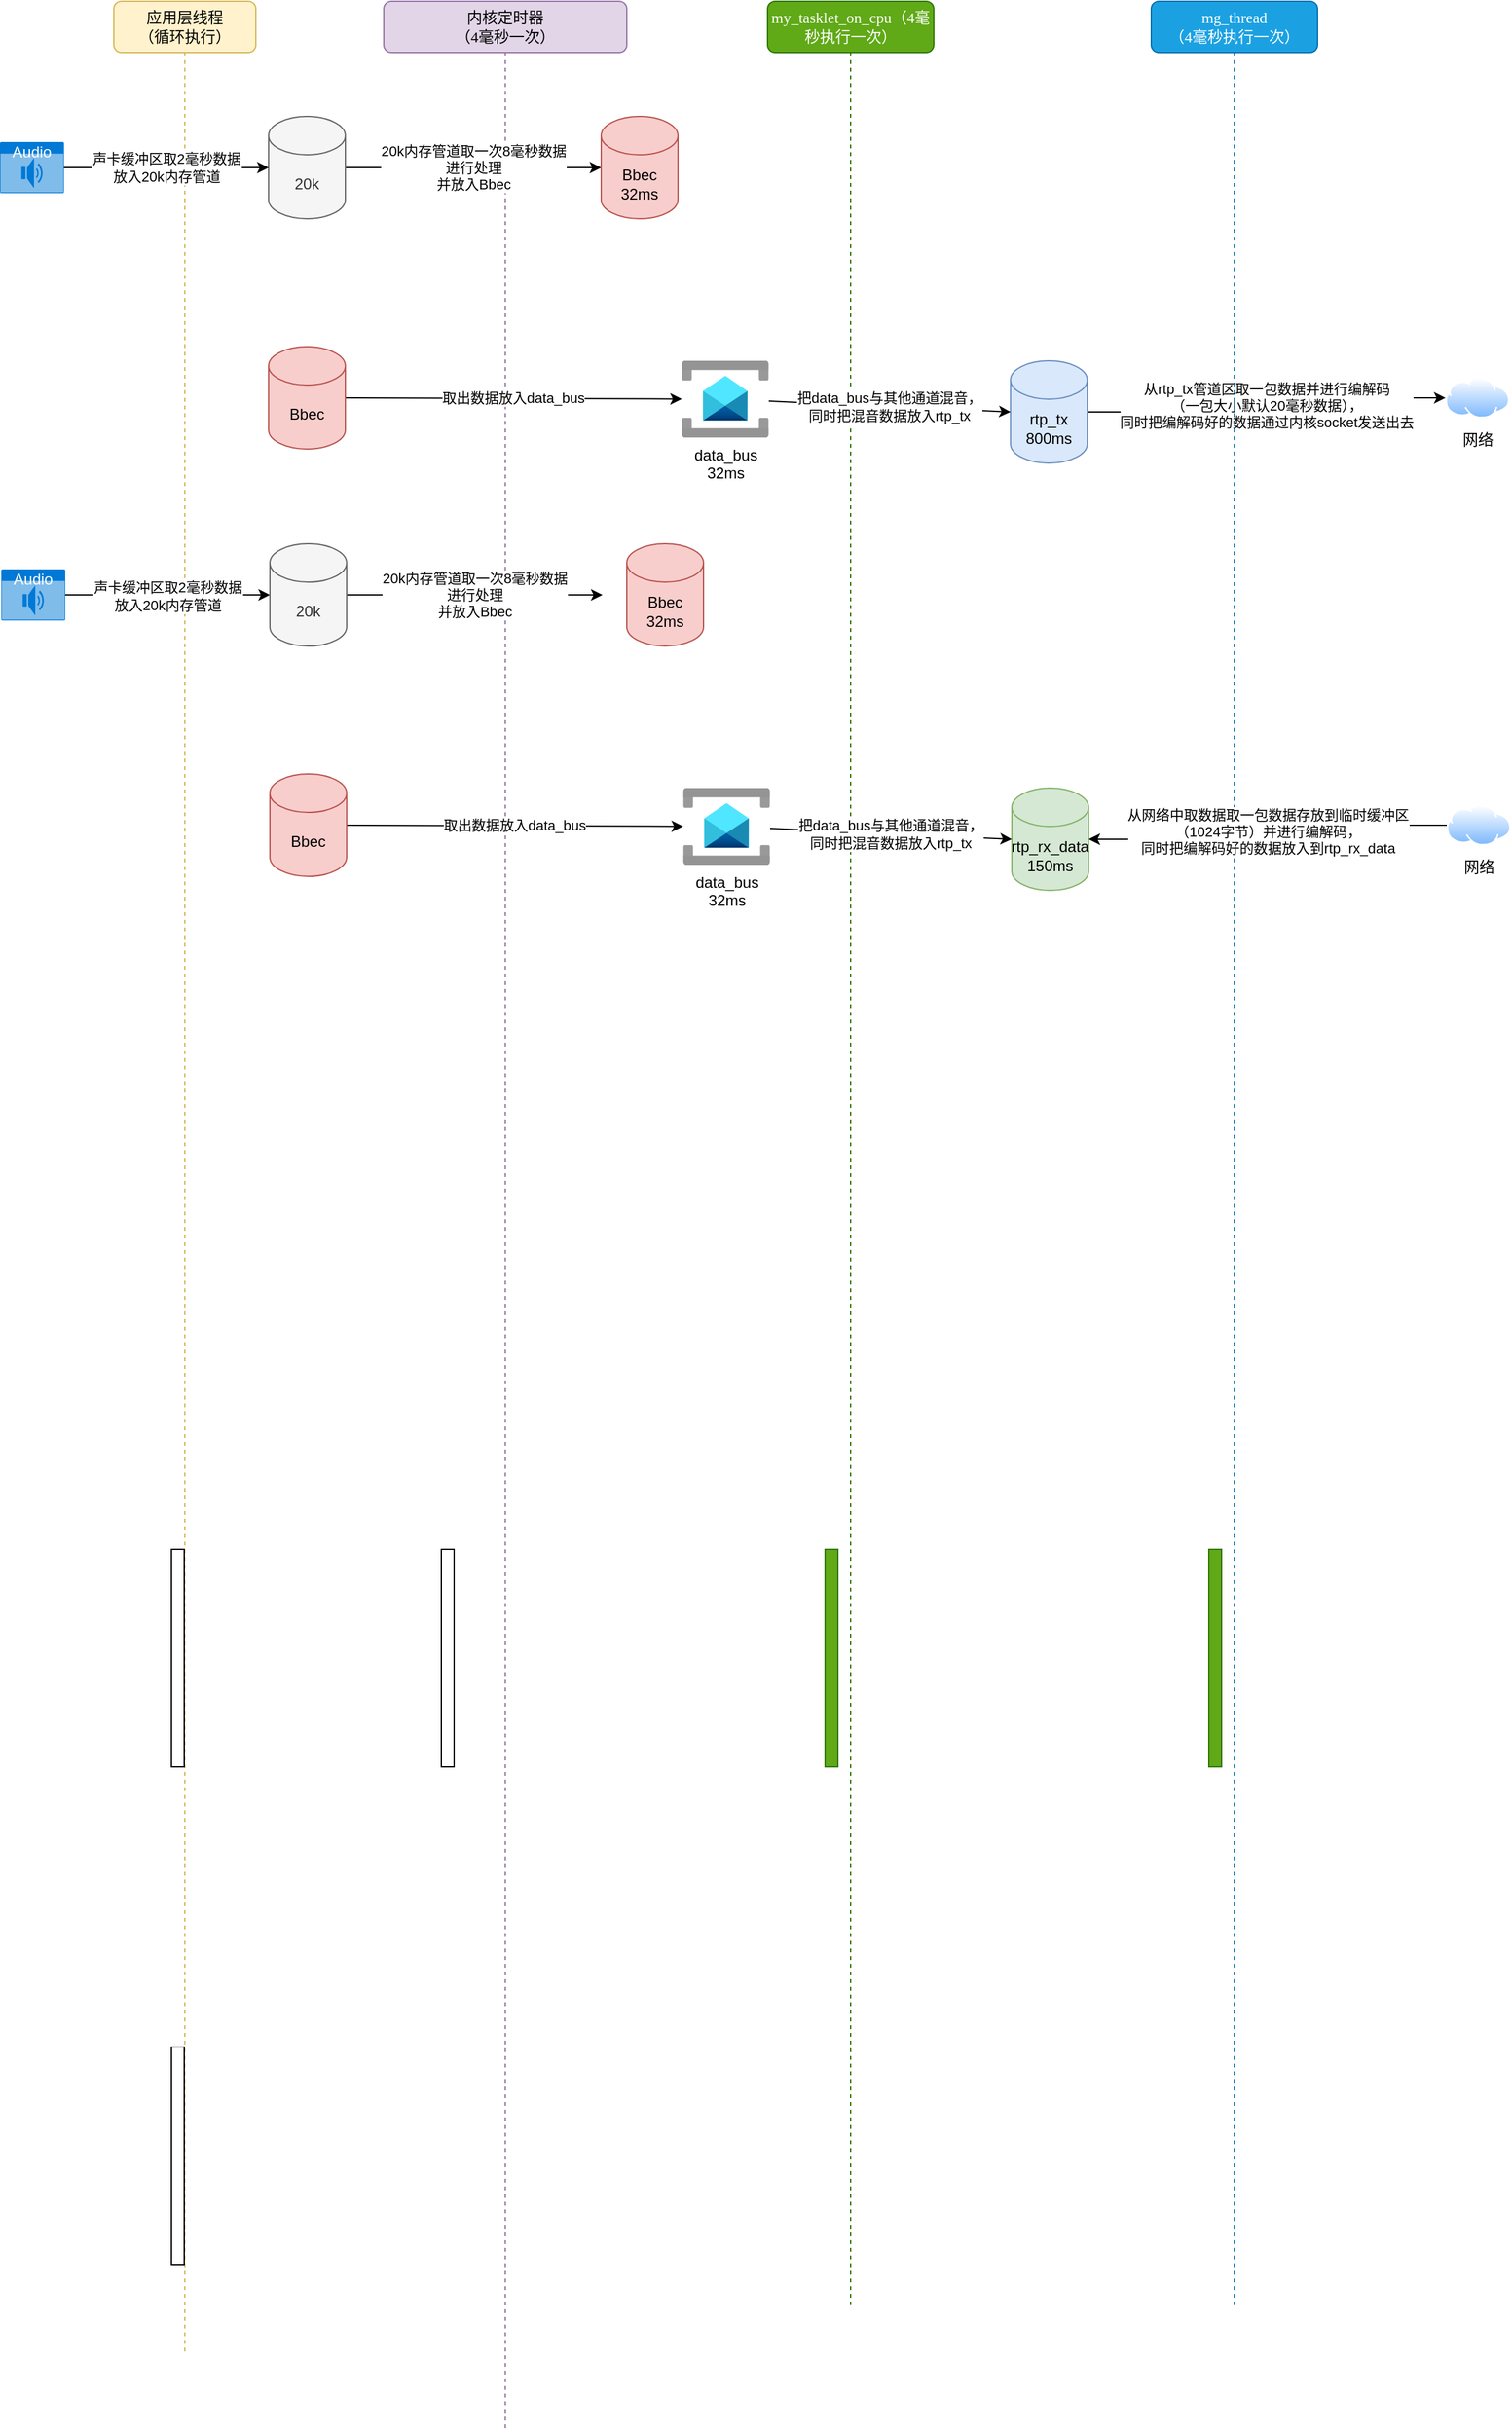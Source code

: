 <mxfile version="22.1.16" type="github">
  <diagram id="prtHgNgQTEPvFCAcTncT" name="Page-1">
    <mxGraphModel dx="1961" dy="614" grid="1" gridSize="10" guides="1" tooltips="1" connect="1" arrows="1" fold="1" page="1" pageScale="1" pageWidth="827" pageHeight="1169" math="0" shadow="0">
      <root>
        <mxCell id="0" />
        <mxCell id="1" parent="0" />
        <mxCell id="3F7YWCVPEz-Y0Zp0MN9f-1" value="应用层线程&lt;br&gt;（循环执行）" style="shape=umlLifeline;perimeter=lifelinePerimeter;whiteSpace=wrap;html=1;container=1;collapsible=0;recursiveResize=0;outlineConnect=0;rounded=1;shadow=0;comic=0;labelBackgroundColor=none;strokeWidth=1;fontFamily=Verdana;fontSize=12;align=center;fillColor=#fff2cc;strokeColor=#d6b656;" vertex="1" parent="1">
          <mxGeometry x="-61" y="80" width="111" height="1840" as="geometry" />
        </mxCell>
        <mxCell id="3F7YWCVPEz-Y0Zp0MN9f-3" value="" style="html=1;points=[];perimeter=orthogonalPerimeter;rounded=0;shadow=0;comic=0;labelBackgroundColor=none;strokeWidth=1;fontFamily=Verdana;fontSize=12;align=center;" vertex="1" parent="3F7YWCVPEz-Y0Zp0MN9f-1">
          <mxGeometry x="45" y="1210" width="10" height="170" as="geometry" />
        </mxCell>
        <mxCell id="3F7YWCVPEz-Y0Zp0MN9f-5" value="" style="html=1;points=[];perimeter=orthogonalPerimeter;rounded=0;shadow=0;comic=0;labelBackgroundColor=none;strokeWidth=1;fontFamily=Verdana;fontSize=12;align=center;" vertex="1" parent="3F7YWCVPEz-Y0Zp0MN9f-1">
          <mxGeometry x="45" y="1599" width="10" height="170" as="geometry" />
        </mxCell>
        <mxCell id="3F7YWCVPEz-Y0Zp0MN9f-7" value="Audio" style="html=1;whiteSpace=wrap;strokeColor=none;fillColor=#0079D6;labelPosition=center;verticalLabelPosition=middle;verticalAlign=top;align=center;fontSize=12;outlineConnect=0;spacingTop=-6;fontColor=#FFFFFF;sketch=0;shape=mxgraph.sitemap.audio;" vertex="1" parent="1">
          <mxGeometry x="-150" y="190" width="50" height="40" as="geometry" />
        </mxCell>
        <mxCell id="3F7YWCVPEz-Y0Zp0MN9f-9" value="内核定时器&lt;br&gt;（4毫秒一次）" style="shape=umlLifeline;perimeter=lifelinePerimeter;whiteSpace=wrap;html=1;container=1;collapsible=0;recursiveResize=0;outlineConnect=0;rounded=1;shadow=0;comic=0;labelBackgroundColor=none;strokeWidth=1;fontFamily=Verdana;fontSize=12;align=center;fillColor=#e1d5e7;strokeColor=#9673a6;" vertex="1" parent="1">
          <mxGeometry x="150" y="80" width="190" height="1900" as="geometry" />
        </mxCell>
        <mxCell id="3F7YWCVPEz-Y0Zp0MN9f-11" value="" style="html=1;points=[];perimeter=orthogonalPerimeter;rounded=0;shadow=0;comic=0;labelBackgroundColor=none;strokeWidth=1;fontFamily=Verdana;fontSize=12;align=center;" vertex="1" parent="3F7YWCVPEz-Y0Zp0MN9f-9">
          <mxGeometry x="45" y="1210" width="10" height="170" as="geometry" />
        </mxCell>
        <mxCell id="3F7YWCVPEz-Y0Zp0MN9f-16" value="20k内存管道取一次8毫秒数据&lt;br&gt;进行处理&lt;br&gt;并放入Bbec" style="edgeStyle=orthogonalEdgeStyle;rounded=0;orthogonalLoop=1;jettySize=auto;html=1;" edge="1" parent="1" source="3F7YWCVPEz-Y0Zp0MN9f-13" target="3F7YWCVPEz-Y0Zp0MN9f-15">
          <mxGeometry relative="1" as="geometry">
            <mxPoint as="offset" />
          </mxGeometry>
        </mxCell>
        <mxCell id="3F7YWCVPEz-Y0Zp0MN9f-13" value="20k" style="shape=cylinder3;whiteSpace=wrap;html=1;boundedLbl=1;backgroundOutline=1;size=15;fillColor=#f5f5f5;fontColor=#333333;strokeColor=#666666;" vertex="1" parent="1">
          <mxGeometry x="60" y="170" width="60" height="80" as="geometry" />
        </mxCell>
        <mxCell id="3F7YWCVPEz-Y0Zp0MN9f-31" value="取出数据放入data_bus" style="rounded=0;orthogonalLoop=1;jettySize=auto;html=1;exitX=1;exitY=0.5;exitDx=0;exitDy=0;exitPerimeter=0;" edge="1" parent="1" source="3F7YWCVPEz-Y0Zp0MN9f-35" target="3F7YWCVPEz-Y0Zp0MN9f-40">
          <mxGeometry x="-0.001" relative="1" as="geometry">
            <mxPoint x="330" y="410.429" as="targetPoint" />
            <mxPoint as="offset" />
          </mxGeometry>
        </mxCell>
        <mxCell id="3F7YWCVPEz-Y0Zp0MN9f-15" value="Bbec&lt;br&gt;32ms" style="shape=cylinder3;whiteSpace=wrap;html=1;boundedLbl=1;backgroundOutline=1;size=15;fillColor=#f8cecc;strokeColor=#b85450;" vertex="1" parent="1">
          <mxGeometry x="320" y="170" width="60" height="80" as="geometry" />
        </mxCell>
        <mxCell id="3F7YWCVPEz-Y0Zp0MN9f-19" value="声卡缓冲区取2毫秒数据&lt;br&gt;放入20k内存管道" style="edgeStyle=orthogonalEdgeStyle;rounded=0;orthogonalLoop=1;jettySize=auto;html=1;entryX=0;entryY=0.5;entryDx=0;entryDy=0;entryPerimeter=0;" edge="1" parent="1" source="3F7YWCVPEz-Y0Zp0MN9f-7" target="3F7YWCVPEz-Y0Zp0MN9f-13">
          <mxGeometry relative="1" as="geometry" />
        </mxCell>
        <mxCell id="3F7YWCVPEz-Y0Zp0MN9f-27" value="my_tasklet_on_cpu（4毫秒执行一次）" style="shape=umlLifeline;perimeter=lifelinePerimeter;whiteSpace=wrap;html=1;container=1;collapsible=0;recursiveResize=0;outlineConnect=0;rounded=1;shadow=0;comic=0;labelBackgroundColor=none;strokeWidth=1;fontFamily=Verdana;fontSize=12;align=center;fillColor=#60a917;strokeColor=#2D7600;fontColor=#ffffff;" vertex="1" parent="1">
          <mxGeometry x="450" y="80" width="130" height="1800" as="geometry" />
        </mxCell>
        <mxCell id="3F7YWCVPEz-Y0Zp0MN9f-29" value="" style="html=1;points=[];perimeter=orthogonalPerimeter;rounded=0;shadow=0;comic=0;labelBackgroundColor=none;strokeWidth=1;fontFamily=Verdana;fontSize=12;align=center;fillColor=#60a917;strokeColor=#2D7600;fontColor=#ffffff;" vertex="1" parent="3F7YWCVPEz-Y0Zp0MN9f-27">
          <mxGeometry x="45" y="1210" width="10" height="170" as="geometry" />
        </mxCell>
        <mxCell id="3F7YWCVPEz-Y0Zp0MN9f-39" value="从rtp_tx管道区取一包数据并进行编解码&lt;br&gt;（一包大小默认20毫秒数据），&lt;br&gt;同时把编解码好的数据通过内核socket发送出去" style="edgeStyle=orthogonalEdgeStyle;rounded=0;orthogonalLoop=1;jettySize=auto;html=1;" edge="1" parent="1" source="3F7YWCVPEz-Y0Zp0MN9f-32" target="3F7YWCVPEz-Y0Zp0MN9f-38">
          <mxGeometry x="-0.001" relative="1" as="geometry">
            <mxPoint as="offset" />
          </mxGeometry>
        </mxCell>
        <mxCell id="3F7YWCVPEz-Y0Zp0MN9f-32" value="rtp_tx&lt;br&gt;800ms" style="shape=cylinder3;whiteSpace=wrap;html=1;boundedLbl=1;backgroundOutline=1;size=15;fillColor=#dae8fc;strokeColor=#6c8ebf;" vertex="1" parent="1">
          <mxGeometry x="640" y="361" width="60" height="80" as="geometry" />
        </mxCell>
        <mxCell id="3F7YWCVPEz-Y0Zp0MN9f-34" value="把data_bus与其他通道混音，&lt;br&gt;同时把混音数据放入rtp_tx" style="rounded=0;orthogonalLoop=1;jettySize=auto;html=1;entryX=0;entryY=0.5;entryDx=0;entryDy=0;entryPerimeter=0;" edge="1" parent="1" source="3F7YWCVPEz-Y0Zp0MN9f-40" target="3F7YWCVPEz-Y0Zp0MN9f-32">
          <mxGeometry relative="1" as="geometry">
            <mxPoint x="490" y="410.429" as="sourcePoint" />
          </mxGeometry>
        </mxCell>
        <mxCell id="3F7YWCVPEz-Y0Zp0MN9f-35" value="Bbec" style="shape=cylinder3;whiteSpace=wrap;html=1;boundedLbl=1;backgroundOutline=1;size=15;fillColor=#f8cecc;strokeColor=#b85450;" vertex="1" parent="1">
          <mxGeometry x="60" y="350" width="60" height="80" as="geometry" />
        </mxCell>
        <mxCell id="3F7YWCVPEz-Y0Zp0MN9f-36" value="mg_thread&lt;br&gt;（4毫秒执行一次）" style="shape=umlLifeline;perimeter=lifelinePerimeter;whiteSpace=wrap;html=1;container=1;collapsible=0;recursiveResize=0;outlineConnect=0;rounded=1;shadow=0;comic=0;labelBackgroundColor=none;strokeWidth=1;fontFamily=Verdana;fontSize=12;align=center;fillColor=#1ba1e2;strokeColor=#006EAF;fontColor=#ffffff;" vertex="1" parent="1">
          <mxGeometry x="750" y="80" width="130" height="1800" as="geometry" />
        </mxCell>
        <mxCell id="3F7YWCVPEz-Y0Zp0MN9f-37" value="" style="html=1;points=[];perimeter=orthogonalPerimeter;rounded=0;shadow=0;comic=0;labelBackgroundColor=none;strokeWidth=1;fontFamily=Verdana;fontSize=12;align=center;fillColor=#60a917;strokeColor=#2D7600;fontColor=#ffffff;" vertex="1" parent="3F7YWCVPEz-Y0Zp0MN9f-36">
          <mxGeometry x="45" y="1210" width="10" height="170" as="geometry" />
        </mxCell>
        <mxCell id="3F7YWCVPEz-Y0Zp0MN9f-38" value="网络" style="image;aspect=fixed;perimeter=ellipsePerimeter;html=1;align=center;shadow=0;dashed=0;spacingTop=3;image=img/lib/active_directory/internet_cloud.svg;" vertex="1" parent="1">
          <mxGeometry x="980" y="374.25" width="50" height="31.5" as="geometry" />
        </mxCell>
        <mxCell id="3F7YWCVPEz-Y0Zp0MN9f-40" value="data_bus&lt;br&gt;32ms" style="image;aspect=fixed;html=1;points=[];align=center;fontSize=12;image=img/lib/azure2/integration/Service_Bus.svg;" vertex="1" parent="1">
          <mxGeometry x="383" y="361" width="68" height="60" as="geometry" />
        </mxCell>
        <mxCell id="3F7YWCVPEz-Y0Zp0MN9f-42" value="Audio" style="html=1;whiteSpace=wrap;strokeColor=none;fillColor=#0079D6;labelPosition=center;verticalLabelPosition=middle;verticalAlign=top;align=center;fontSize=12;outlineConnect=0;spacingTop=-6;fontColor=#FFFFFF;sketch=0;shape=mxgraph.sitemap.audio;" vertex="1" parent="1">
          <mxGeometry x="-149" y="524" width="50" height="40" as="geometry" />
        </mxCell>
        <mxCell id="3F7YWCVPEz-Y0Zp0MN9f-43" value="20k内存管道取一次8毫秒数据&lt;br&gt;进行处理&lt;br&gt;并放入Bbec" style="edgeStyle=orthogonalEdgeStyle;rounded=0;orthogonalLoop=1;jettySize=auto;html=1;" edge="1" parent="1">
          <mxGeometry relative="1" as="geometry">
            <mxPoint x="121" y="544" as="sourcePoint" />
            <mxPoint x="321" y="544" as="targetPoint" />
            <mxPoint as="offset" />
          </mxGeometry>
        </mxCell>
        <mxCell id="3F7YWCVPEz-Y0Zp0MN9f-44" value="取出数据放入data_bus" style="rounded=0;orthogonalLoop=1;jettySize=auto;html=1;exitX=1;exitY=0.5;exitDx=0;exitDy=0;exitPerimeter=0;" edge="1" parent="1" source="3F7YWCVPEz-Y0Zp0MN9f-49" target="3F7YWCVPEz-Y0Zp0MN9f-51">
          <mxGeometry x="-0.001" relative="1" as="geometry">
            <mxPoint x="331" y="744.429" as="targetPoint" />
            <mxPoint as="offset" />
          </mxGeometry>
        </mxCell>
        <mxCell id="3F7YWCVPEz-Y0Zp0MN9f-45" value="声卡缓冲区取2毫秒数据&lt;br&gt;放入20k内存管道" style="edgeStyle=orthogonalEdgeStyle;rounded=0;orthogonalLoop=1;jettySize=auto;html=1;entryX=0;entryY=0.5;entryDx=0;entryDy=0;entryPerimeter=0;" edge="1" parent="1" source="3F7YWCVPEz-Y0Zp0MN9f-42">
          <mxGeometry relative="1" as="geometry">
            <mxPoint x="61" y="544" as="targetPoint" />
          </mxGeometry>
        </mxCell>
        <mxCell id="3F7YWCVPEz-Y0Zp0MN9f-46" value="从网络中取数据取一包数据存放到临时缓冲区&lt;br&gt;（1024字节）并进行编解码，&lt;br&gt;同时把编解码好的数据放入到rtp_rx_data" style="edgeStyle=orthogonalEdgeStyle;rounded=0;orthogonalLoop=1;jettySize=auto;html=1;startArrow=classic;startFill=1;endArrow=none;endFill=0;" edge="1" parent="1" source="3F7YWCVPEz-Y0Zp0MN9f-47" target="3F7YWCVPEz-Y0Zp0MN9f-50">
          <mxGeometry x="0.002" relative="1" as="geometry">
            <mxPoint as="offset" />
          </mxGeometry>
        </mxCell>
        <mxCell id="3F7YWCVPEz-Y0Zp0MN9f-47" value="rtp_rx_data&lt;br&gt;150ms" style="shape=cylinder3;whiteSpace=wrap;html=1;boundedLbl=1;backgroundOutline=1;size=15;fillColor=#d5e8d4;strokeColor=#82b366;" vertex="1" parent="1">
          <mxGeometry x="641" y="695" width="60" height="80" as="geometry" />
        </mxCell>
        <mxCell id="3F7YWCVPEz-Y0Zp0MN9f-48" value="把data_bus与其他通道混音，&lt;br&gt;同时把混音数据放入rtp_tx" style="rounded=0;orthogonalLoop=1;jettySize=auto;html=1;entryX=0;entryY=0.5;entryDx=0;entryDy=0;entryPerimeter=0;" edge="1" parent="1" source="3F7YWCVPEz-Y0Zp0MN9f-51" target="3F7YWCVPEz-Y0Zp0MN9f-47">
          <mxGeometry relative="1" as="geometry">
            <mxPoint x="491" y="744.429" as="sourcePoint" />
          </mxGeometry>
        </mxCell>
        <mxCell id="3F7YWCVPEz-Y0Zp0MN9f-49" value="Bbec" style="shape=cylinder3;whiteSpace=wrap;html=1;boundedLbl=1;backgroundOutline=1;size=15;fillColor=#f8cecc;strokeColor=#b85450;" vertex="1" parent="1">
          <mxGeometry x="61" y="684" width="60" height="80" as="geometry" />
        </mxCell>
        <mxCell id="3F7YWCVPEz-Y0Zp0MN9f-50" value="网络" style="image;aspect=fixed;perimeter=ellipsePerimeter;html=1;align=center;shadow=0;dashed=0;spacingTop=3;image=img/lib/active_directory/internet_cloud.svg;" vertex="1" parent="1">
          <mxGeometry x="981" y="708.25" width="50" height="31.5" as="geometry" />
        </mxCell>
        <mxCell id="3F7YWCVPEz-Y0Zp0MN9f-51" value="data_bus&lt;br&gt;32ms" style="image;aspect=fixed;html=1;points=[];align=center;fontSize=12;image=img/lib/azure2/integration/Service_Bus.svg;" vertex="1" parent="1">
          <mxGeometry x="384" y="695" width="68" height="60" as="geometry" />
        </mxCell>
        <mxCell id="3F7YWCVPEz-Y0Zp0MN9f-52" value="20k" style="shape=cylinder3;whiteSpace=wrap;html=1;boundedLbl=1;backgroundOutline=1;size=15;fillColor=#f5f5f5;fontColor=#333333;strokeColor=#666666;" vertex="1" parent="1">
          <mxGeometry x="61" y="504" width="60" height="80" as="geometry" />
        </mxCell>
        <mxCell id="3F7YWCVPEz-Y0Zp0MN9f-53" value="Bbec&lt;br&gt;32ms" style="shape=cylinder3;whiteSpace=wrap;html=1;boundedLbl=1;backgroundOutline=1;size=15;fillColor=#f8cecc;strokeColor=#b85450;" vertex="1" parent="1">
          <mxGeometry x="340" y="504" width="60" height="80" as="geometry" />
        </mxCell>
      </root>
    </mxGraphModel>
  </diagram>
</mxfile>
